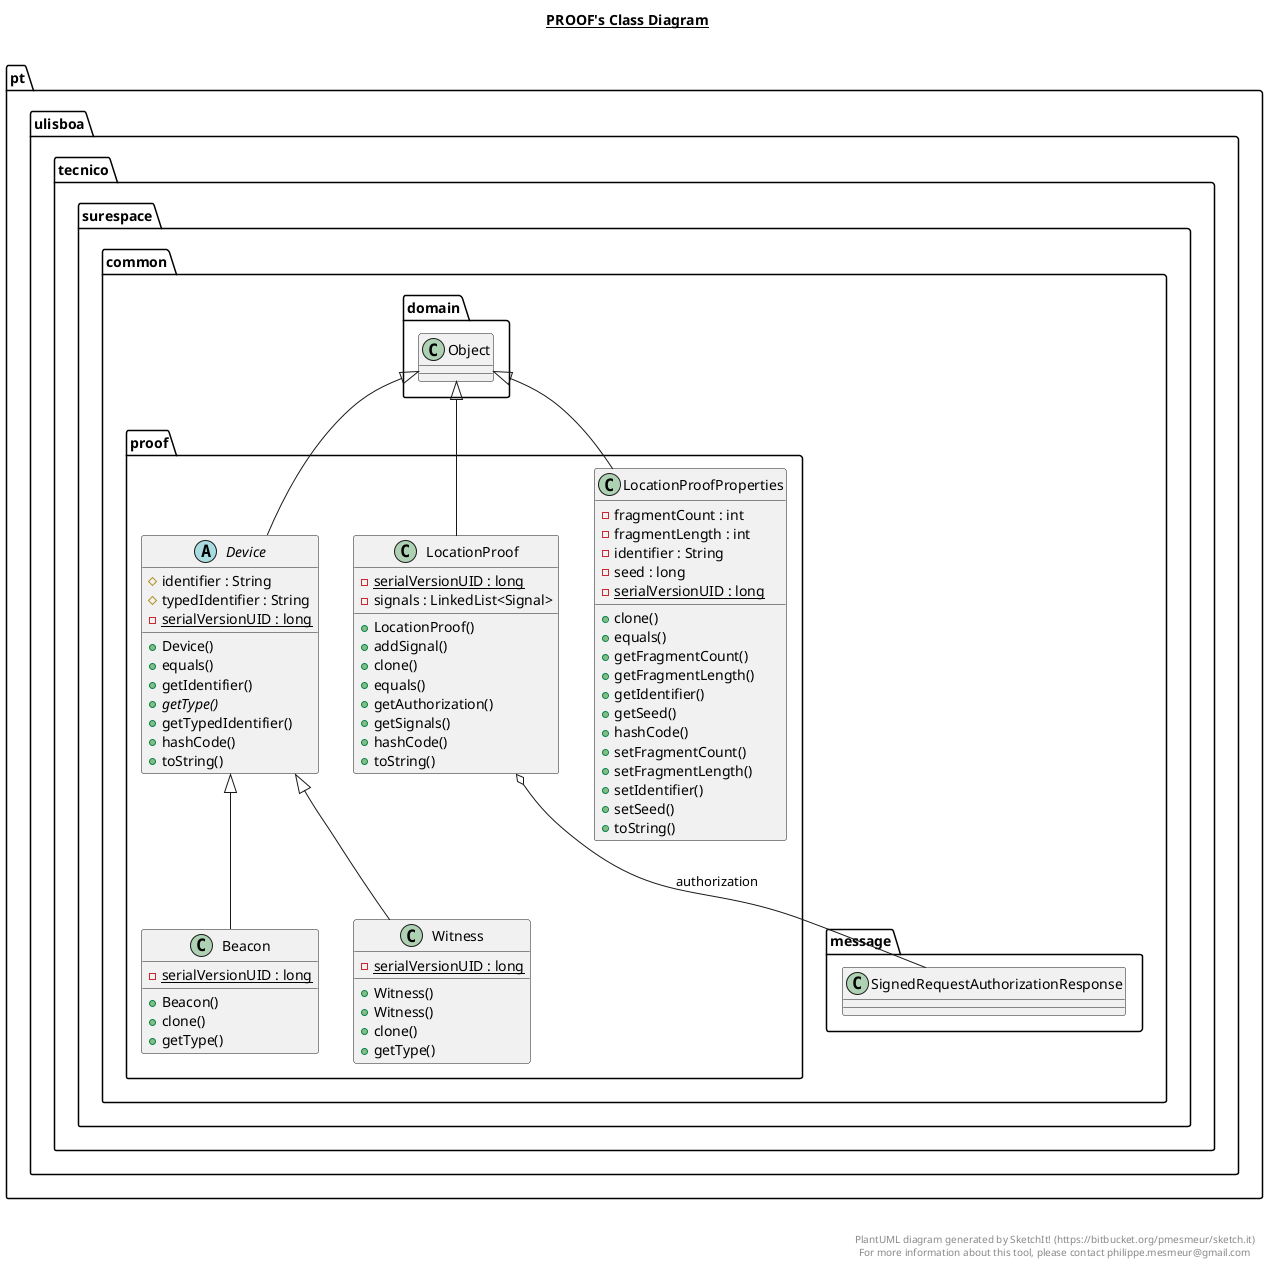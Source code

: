 @startuml

title __PROOF's Class Diagram__\n

  namespace pt.ulisboa.tecnico.surespace.common.proof {
    class pt.ulisboa.tecnico.surespace.common.proof.Beacon {
        {static} - serialVersionUID : long
        + Beacon()
        + clone()
        + getType()
    }
  }
  

  namespace pt.ulisboa.tecnico.surespace.common.proof {
    abstract class pt.ulisboa.tecnico.surespace.common.proof.Device {
        # identifier : String
        # typedIdentifier : String
        {static} - serialVersionUID : long
        + Device()
        + equals()
        + getIdentifier()
        {abstract} + getType()
        + getTypedIdentifier()
        + hashCode()
        + toString()
    }
  }
  

  namespace pt.ulisboa.tecnico.surespace.common.proof {
    class pt.ulisboa.tecnico.surespace.common.proof.LocationProof {
        {static} - serialVersionUID : long
        - signals : LinkedList<Signal>
        + LocationProof()
        + addSignal()
        + clone()
        + equals()
        + getAuthorization()
        + getSignals()
        + hashCode()
        + toString()
    }
  }
  

  namespace pt.ulisboa.tecnico.surespace.common.proof {
    class pt.ulisboa.tecnico.surespace.common.proof.LocationProofProperties {
        - fragmentCount : int
        - fragmentLength : int
        - identifier : String
        - seed : long
        {static} - serialVersionUID : long
        + clone()
        + equals()
        + getFragmentCount()
        + getFragmentLength()
        + getIdentifier()
        + getSeed()
        + hashCode()
        + setFragmentCount()
        + setFragmentLength()
        + setIdentifier()
        + setSeed()
        + toString()
    }
  }
  

  namespace pt.ulisboa.tecnico.surespace.common.proof {
    class pt.ulisboa.tecnico.surespace.common.proof.Witness {
        {static} - serialVersionUID : long
        + Witness()
        + Witness()
        + clone()
        + getType()
    }
  }
  

  pt.ulisboa.tecnico.surespace.common.proof.Beacon -up-|> pt.ulisboa.tecnico.surespace.common.proof.Device
  pt.ulisboa.tecnico.surespace.common.proof.Device -up-|> pt.ulisboa.tecnico.surespace.common.domain.Object
  pt.ulisboa.tecnico.surespace.common.proof.LocationProof -up-|> pt.ulisboa.tecnico.surespace.common.domain.Object
  pt.ulisboa.tecnico.surespace.common.proof.LocationProof o-- pt.ulisboa.tecnico.surespace.common.message.SignedRequestAuthorizationResponse : authorization
  pt.ulisboa.tecnico.surespace.common.proof.LocationProofProperties -up-|> pt.ulisboa.tecnico.surespace.common.domain.Object
  pt.ulisboa.tecnico.surespace.common.proof.Witness -up-|> pt.ulisboa.tecnico.surespace.common.proof.Device


right footer


PlantUML diagram generated by SketchIt! (https://bitbucket.org/pmesmeur/sketch.it)
For more information about this tool, please contact philippe.mesmeur@gmail.com
endfooter

@enduml
